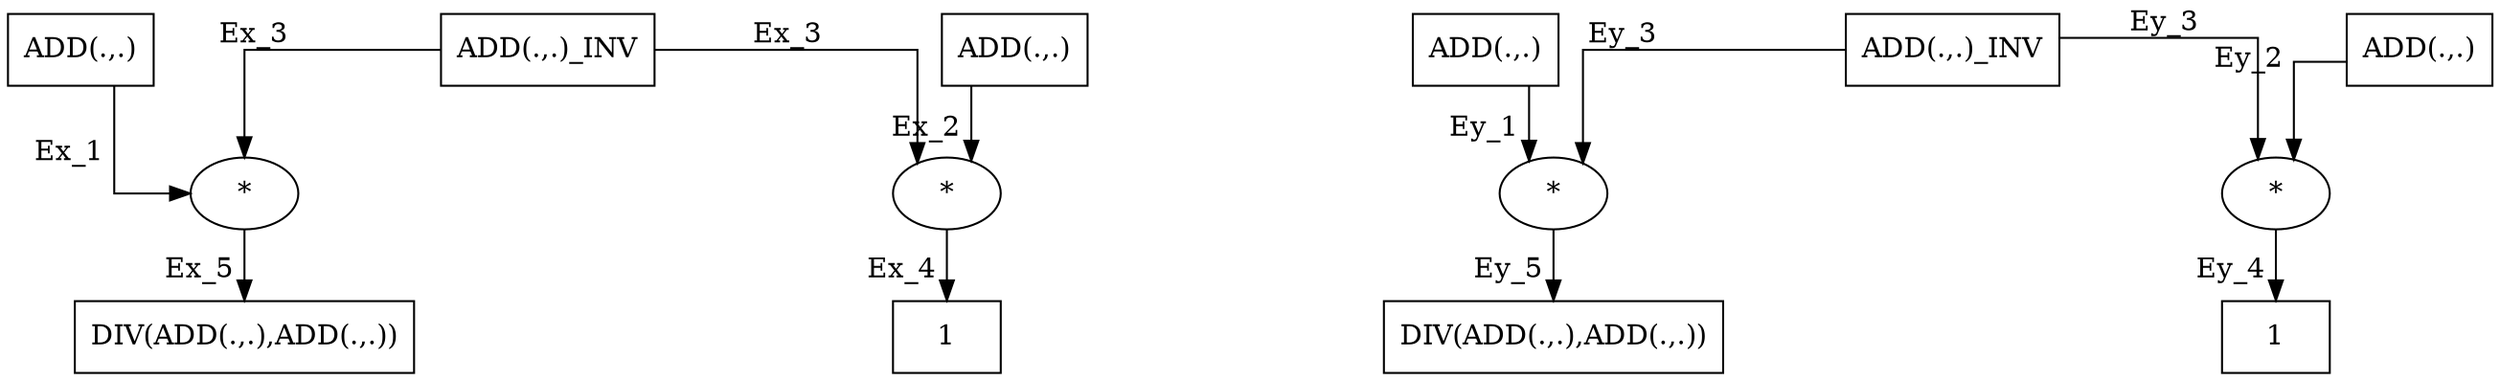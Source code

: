 digraph TEA {
	graph [center=true,
		forcelabels=true,
		nodesep=2.0,
		splines=ortho
	];
	nx1	 [label="ADD(.,.)",
		shape=box];
	nx6	 [label="*"];
	nx1 -> nx6	 [xlabel="Ex_1 "];
	nx7	 [label="DIV(ADD(.,.),ADD(.,.))",
		shape=box];
	nx6 -> nx7	 [xlabel="Ex_5 "];
	nx2	 [label="ADD(.,.)",
		shape=box];
	nx4	 [label="*"];
	nx2 -> nx4	 [xlabel="Ex_2 "];
	nx5	 [label=1,
		shape=box];
	nx4 -> nx5	 [xlabel="Ex_4 "];
	nx3	 [label="ADD(.,.)_INV",
		shape=box];
	nx3 -> nx6	 [xlabel="Ex_3 "];
	nx3 -> nx4	 [xlabel="Ex_3 "];
	ny1	 [label="ADD(.,.)",
		shape=box];
	ny6	 [label="*"];
	ny1 -> ny6	 [xlabel="Ey_1 "];
	ny7	 [label="DIV(ADD(.,.),ADD(.,.))",
		shape=box];
	ny6 -> ny7	 [xlabel="Ey_5 "];
	ny2	 [label="ADD(.,.)",
		shape=box];
	ny4	 [label="*"];
	ny2 -> ny4	 [xlabel="Ey_2 "];
	ny5	 [label=1,
		shape=box];
	ny4 -> ny5	 [xlabel="Ey_4 "];
	ny3	 [label="ADD(.,.)_INV",
		shape=box];
	ny3 -> ny6	 [xlabel="Ey_3 "];
	ny3 -> ny4	 [xlabel="Ey_3 "];
}
